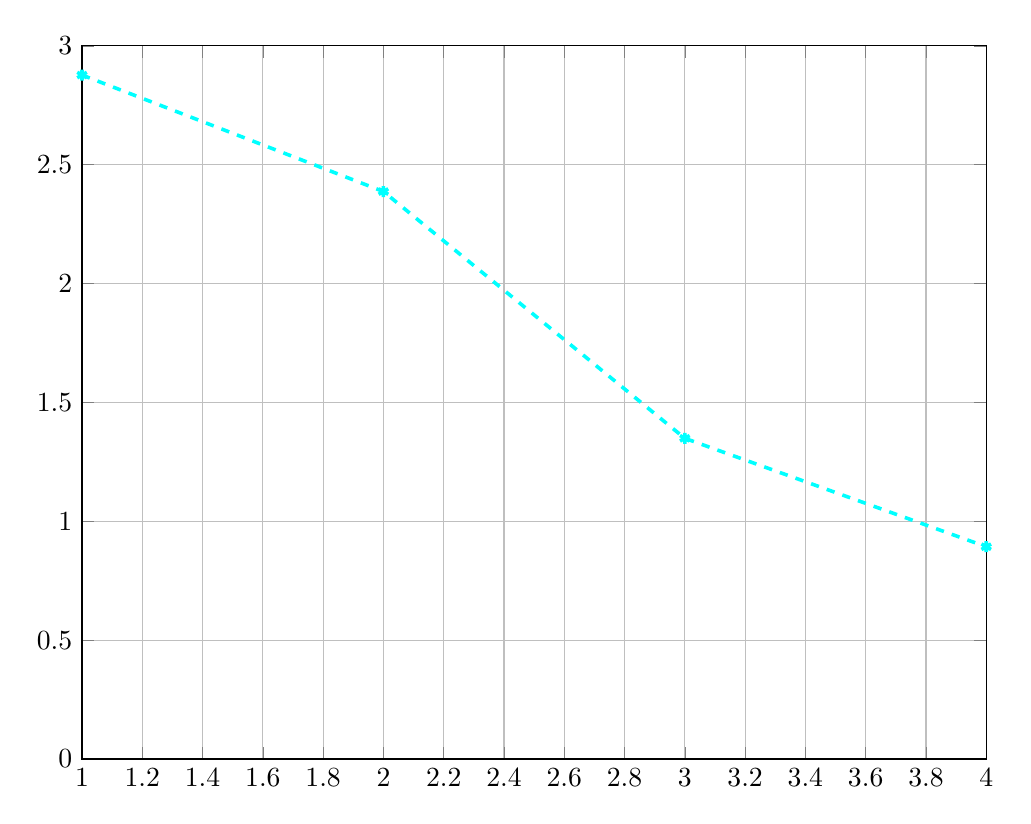 % This file was created by matlab2tikz.
%
%The latest updates can be retrieved from
%  http://www.mathworks.com/matlabcentral/fileexchange/22022-matlab2tikz-matlab2tikz
%where you can also make suggestions and rate matlab2tikz.
%
\definecolor{mycolor1}{rgb}{0.0,1.0,1.0}%
%
\begin{tikzpicture}

\begin{axis}[%
width=4.521in,
height=3.566in,
at={(0.758in,0.481in)},
scale only axis,
xmin=1,
xmax=4,
ymin=0,
ymax=3,
axis background/.style={fill=white},
xmajorgrids,
ymajorgrids
]
\addplot [color=mycolor1, dashed, line width=1.3pt, mark=asterisk, mark options={solid, mycolor1}, forget plot]
  table[row sep=crcr]{%
1	2.877\\
2	2.387\\
3	1.349\\
4	0.893\\
};
\end{axis}
\end{tikzpicture}%